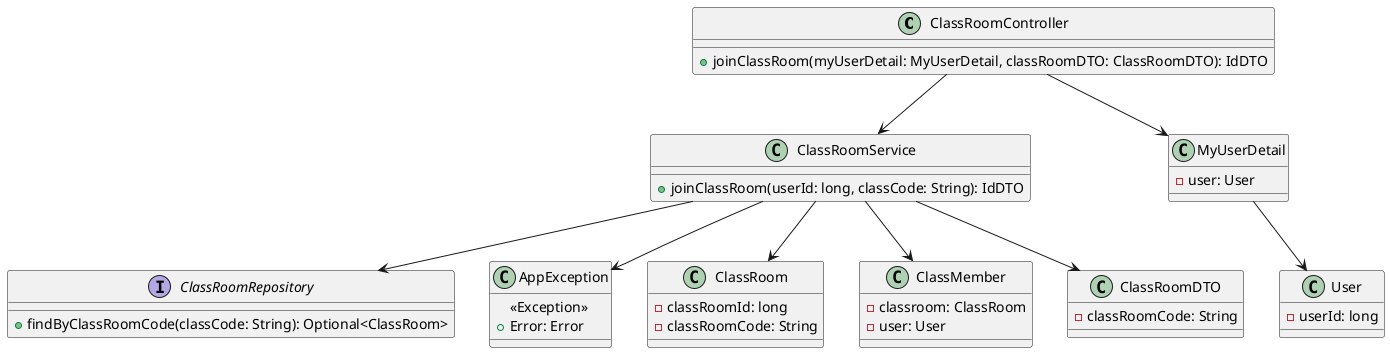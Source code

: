 @startuml

class ClassRoomController {
  + joinClassRoom(myUserDetail: MyUserDetail, classRoomDTO: ClassRoomDTO): IdDTO
}

class ClassRoomService {
  + joinClassRoom(userId: long, classCode: String): IdDTO
}

interface ClassRoomRepository {
  + findByClassRoomCode(classCode: String): Optional<ClassRoom>
}

class AppException {
  <<Exception>>
  + Error: Error
}

class ClassRoom {
  - classRoomId: long
  - classRoomCode: String
}

class ClassMember {
  - classroom: ClassRoom
  - user: User
}

class User {
  - userId: long
}

class ClassRoomDTO {
  - classRoomCode: String
}


class MyUserDetail {
  - user: User
}

ClassRoomController --> ClassRoomService
ClassRoomService --> ClassRoomRepository
ClassRoomService --> AppException
ClassRoomService --> ClassMember
ClassRoomService --> ClassRoomDTO
ClassRoomService --> ClassRoom
ClassRoomController --> MyUserDetail
MyUserDetail --> User
@enduml
